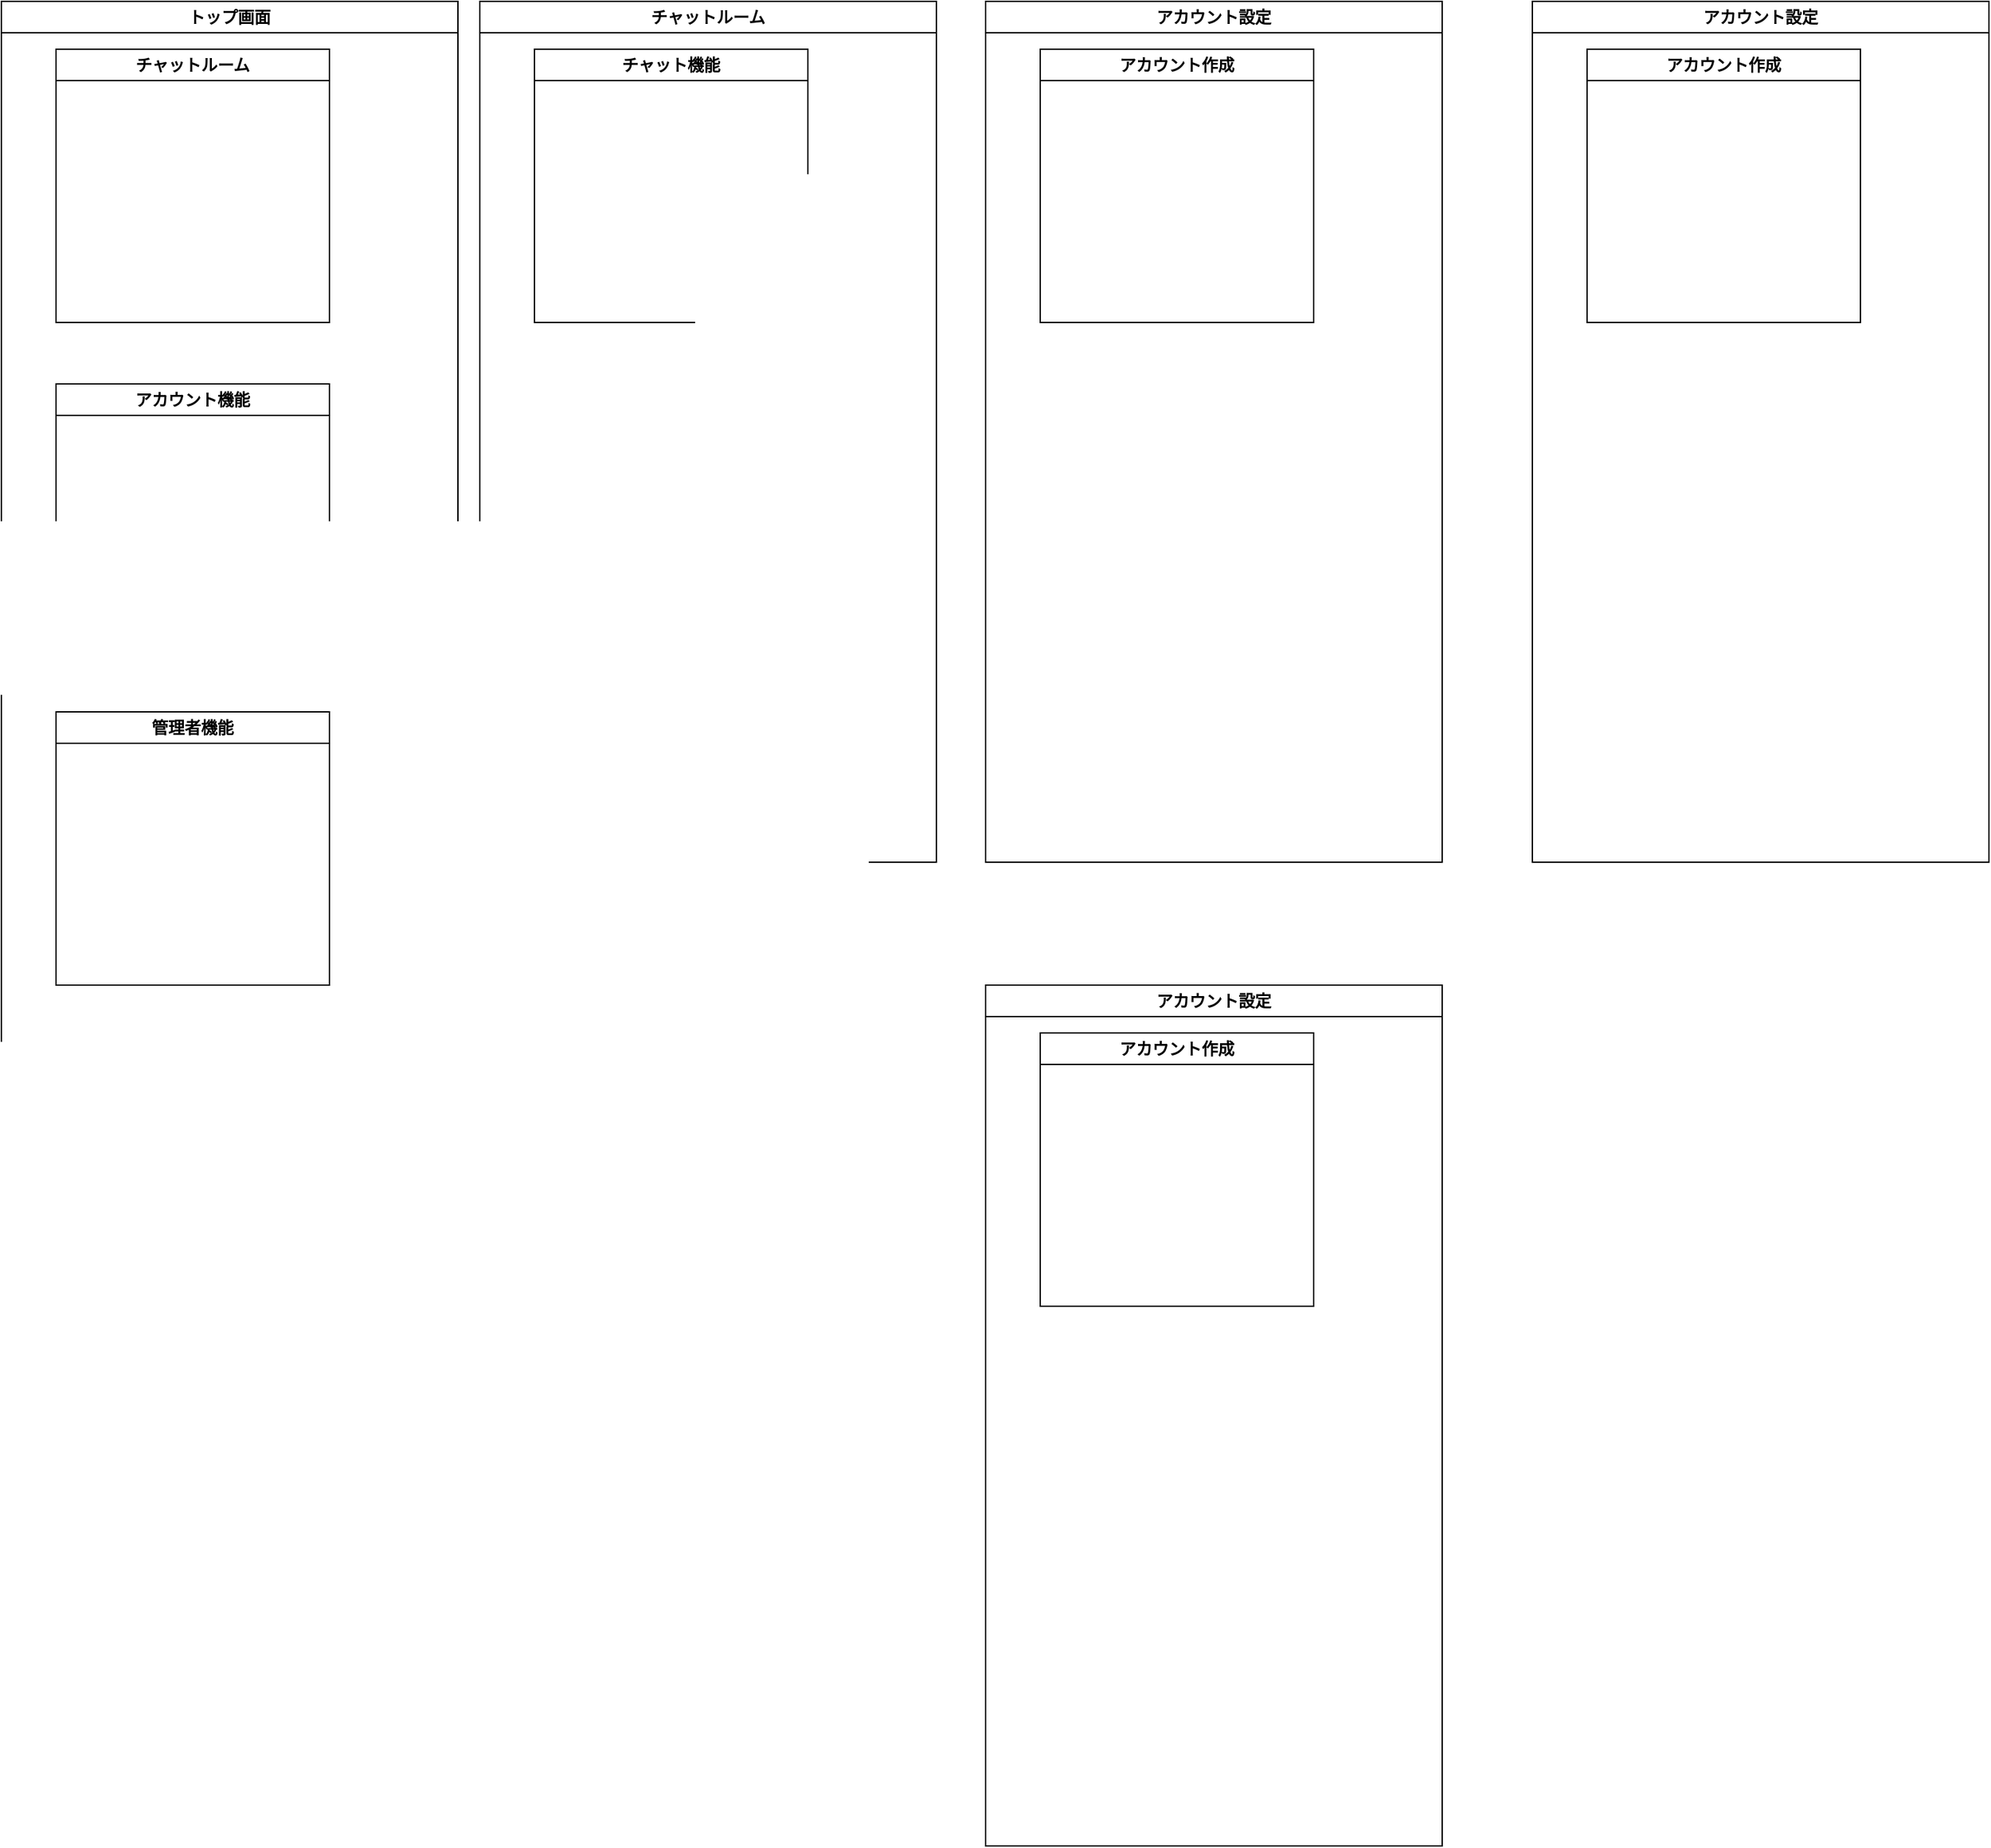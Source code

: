 <mxfile>
    <diagram id="5mzLb48JTDCktutmIMSx" name="ページ1">
        <mxGraphModel dx="682" dy="427" grid="1" gridSize="10" guides="1" tooltips="1" connect="1" arrows="1" fold="1" page="1" pageScale="1" pageWidth="827" pageHeight="1169" math="0" shadow="0">
            <root>
                <mxCell id="0"/>
                <mxCell id="1" parent="0"/>
                <mxCell id="2" value="トップ画面" style="swimlane;whiteSpace=wrap;html=1;" vertex="1" parent="1">
                    <mxGeometry x="80" y="40" width="334" height="840" as="geometry"/>
                </mxCell>
                <mxCell id="3" value="チャットルーム" style="swimlane;whiteSpace=wrap;html=1;" vertex="1" parent="2">
                    <mxGeometry x="40" y="35" width="200" height="200" as="geometry"/>
                </mxCell>
                <mxCell id="6" value="アカウント機能" style="swimlane;whiteSpace=wrap;html=1;" vertex="1" parent="2">
                    <mxGeometry x="40" y="280" width="200" height="200" as="geometry"/>
                </mxCell>
                <mxCell id="7" value="管理者機能" style="swimlane;whiteSpace=wrap;html=1;" vertex="1" parent="2">
                    <mxGeometry x="40" y="520" width="200" height="200" as="geometry"/>
                </mxCell>
                <mxCell id="4" value="チャットルーム" style="swimlane;whiteSpace=wrap;html=1;" vertex="1" parent="1">
                    <mxGeometry x="430" y="40" width="334" height="630" as="geometry"/>
                </mxCell>
                <mxCell id="5" value="チャット機能" style="swimlane;whiteSpace=wrap;html=1;" vertex="1" parent="4">
                    <mxGeometry x="40" y="35" width="200" height="200" as="geometry"/>
                </mxCell>
                <mxCell id="8" value="アカウント設定" style="swimlane;whiteSpace=wrap;html=1;" vertex="1" parent="1">
                    <mxGeometry x="800" y="40" width="334" height="630" as="geometry"/>
                </mxCell>
                <mxCell id="9" value="アカウント作成" style="swimlane;whiteSpace=wrap;html=1;" vertex="1" parent="8">
                    <mxGeometry x="40" y="35" width="200" height="200" as="geometry"/>
                </mxCell>
                <mxCell id="12" value="アカウント設定" style="swimlane;whiteSpace=wrap;html=1;" vertex="1" parent="1">
                    <mxGeometry x="1200" y="40" width="334" height="630" as="geometry"/>
                </mxCell>
                <mxCell id="13" value="アカウント作成" style="swimlane;whiteSpace=wrap;html=1;" vertex="1" parent="12">
                    <mxGeometry x="40" y="35" width="200" height="200" as="geometry"/>
                </mxCell>
                <mxCell id="14" value="アカウント設定" style="swimlane;whiteSpace=wrap;html=1;" vertex="1" parent="1">
                    <mxGeometry x="800" y="760" width="334" height="630" as="geometry"/>
                </mxCell>
                <mxCell id="15" value="アカウント作成" style="swimlane;whiteSpace=wrap;html=1;" vertex="1" parent="14">
                    <mxGeometry x="40" y="35" width="200" height="200" as="geometry"/>
                </mxCell>
            </root>
        </mxGraphModel>
    </diagram>
</mxfile>